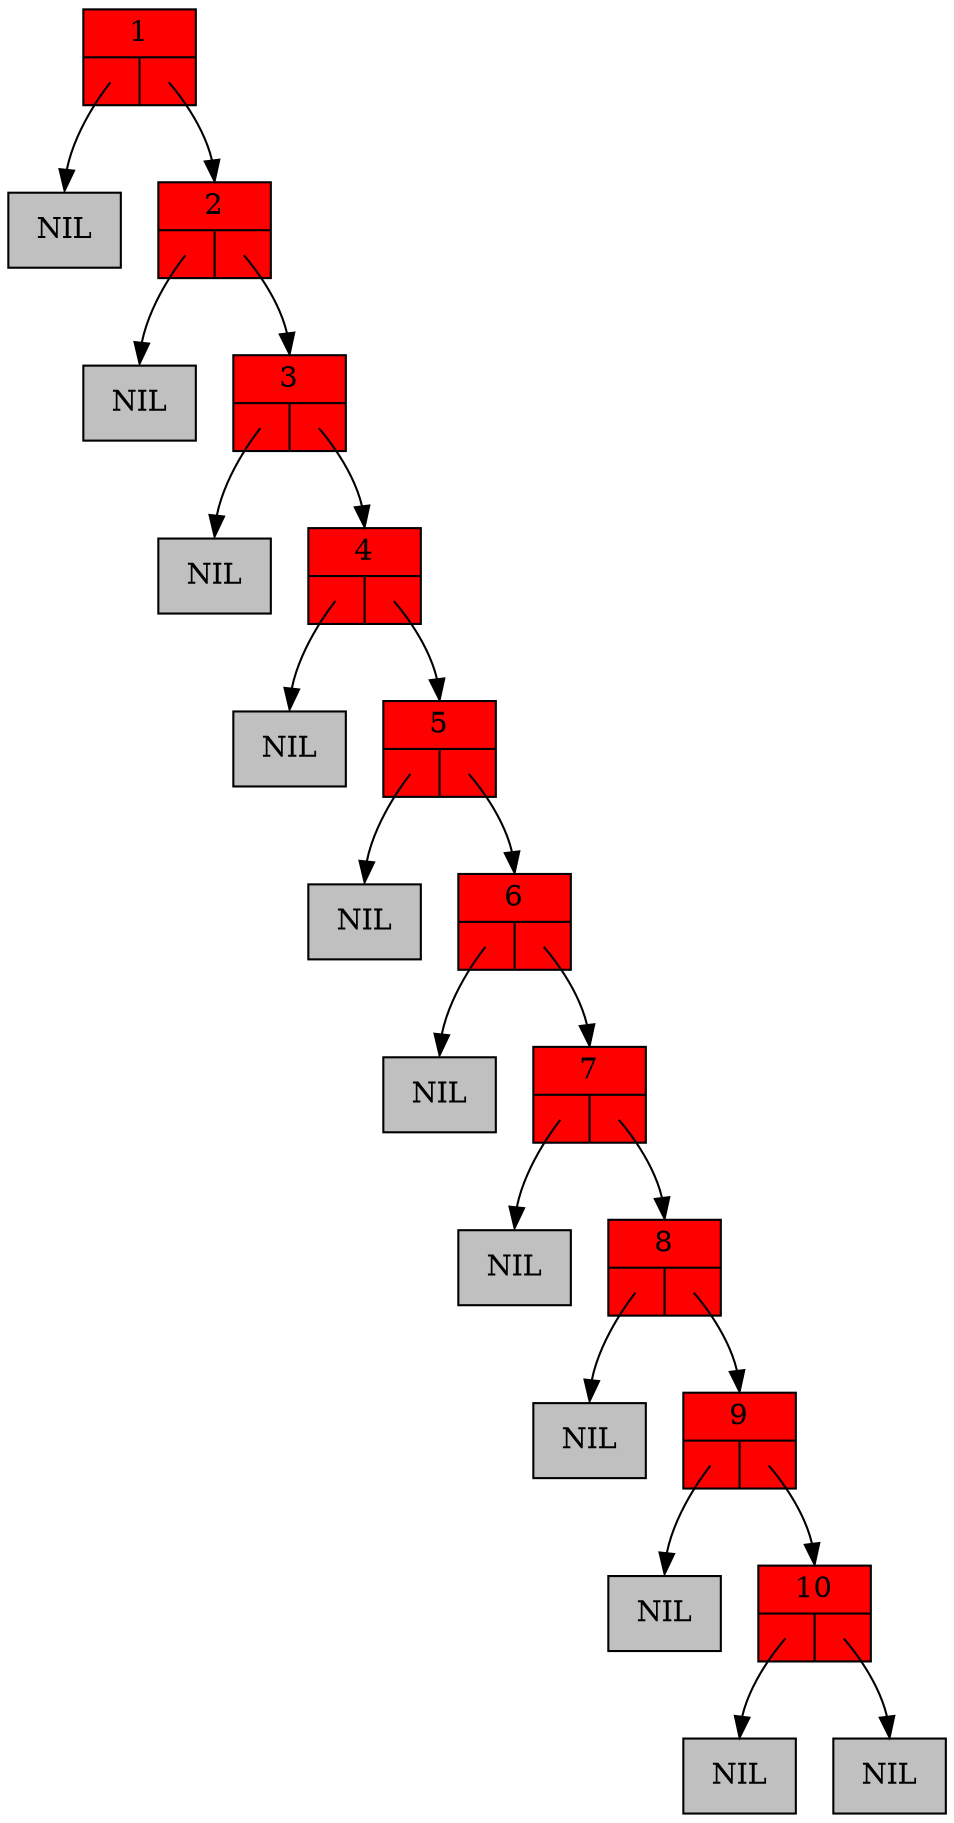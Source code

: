 digraph RedBlackTree {
	graph [ranksep=0.5];
	node [shape = record];

	n1 [label="{1|{<left>|<right>}}", style=filled, fillcolor=red];
	lnil1 [style=filled, fillcolor=grey, label="NIL"];
	n1:left:c -> lnil1:n [headclip=false, tailclip=false]
	n1:right:c -> n2:n [headclip=false, tailclip=false]
	n2 [label="{2|{<left>|<right>}}", style=filled, fillcolor=red];
	lnil2 [style=filled, fillcolor=grey, label="NIL"];
	n2:left:c -> lnil2:n [headclip=false, tailclip=false]
	n2:right:c -> n3:n [headclip=false, tailclip=false]
	n3 [label="{3|{<left>|<right>}}", style=filled, fillcolor=red];
	lnil3 [style=filled, fillcolor=grey, label="NIL"];
	n3:left:c -> lnil3:n [headclip=false, tailclip=false]
	n3:right:c -> n4:n [headclip=false, tailclip=false]
	n4 [label="{4|{<left>|<right>}}", style=filled, fillcolor=red];
	lnil4 [style=filled, fillcolor=grey, label="NIL"];
	n4:left:c -> lnil4:n [headclip=false, tailclip=false]
	n4:right:c -> n5:n [headclip=false, tailclip=false]
	n5 [label="{5|{<left>|<right>}}", style=filled, fillcolor=red];
	lnil5 [style=filled, fillcolor=grey, label="NIL"];
	n5:left:c -> lnil5:n [headclip=false, tailclip=false]
	n5:right:c -> n6:n [headclip=false, tailclip=false]
	n6 [label="{6|{<left>|<right>}}", style=filled, fillcolor=red];
	lnil6 [style=filled, fillcolor=grey, label="NIL"];
	n6:left:c -> lnil6:n [headclip=false, tailclip=false]
	n6:right:c -> n7:n [headclip=false, tailclip=false]
	n7 [label="{7|{<left>|<right>}}", style=filled, fillcolor=red];
	lnil7 [style=filled, fillcolor=grey, label="NIL"];
	n7:left:c -> lnil7:n [headclip=false, tailclip=false]
	n7:right:c -> n8:n [headclip=false, tailclip=false]
	n8 [label="{8|{<left>|<right>}}", style=filled, fillcolor=red];
	lnil8 [style=filled, fillcolor=grey, label="NIL"];
	n8:left:c -> lnil8:n [headclip=false, tailclip=false]
	n8:right:c -> n9:n [headclip=false, tailclip=false]
	n9 [label="{9|{<left>|<right>}}", style=filled, fillcolor=red];
	lnil9 [style=filled, fillcolor=grey, label="NIL"];
	n9:left:c -> lnil9:n [headclip=false, tailclip=false]
	n9:right:c -> n10:n [headclip=false, tailclip=false]
	n10 [label="{10|{<left>|<right>}}", style=filled, fillcolor=red];
	lnil10 [style=filled, fillcolor=grey, label="NIL"];
	n10:left:c -> lnil10:n [headclip=false, tailclip=false]
	rnil10 [style=filled, fillcolor=grey, label="NIL"];
	n10:right:c -> rnil10:n [headclip=false, tailclip=false]

}
